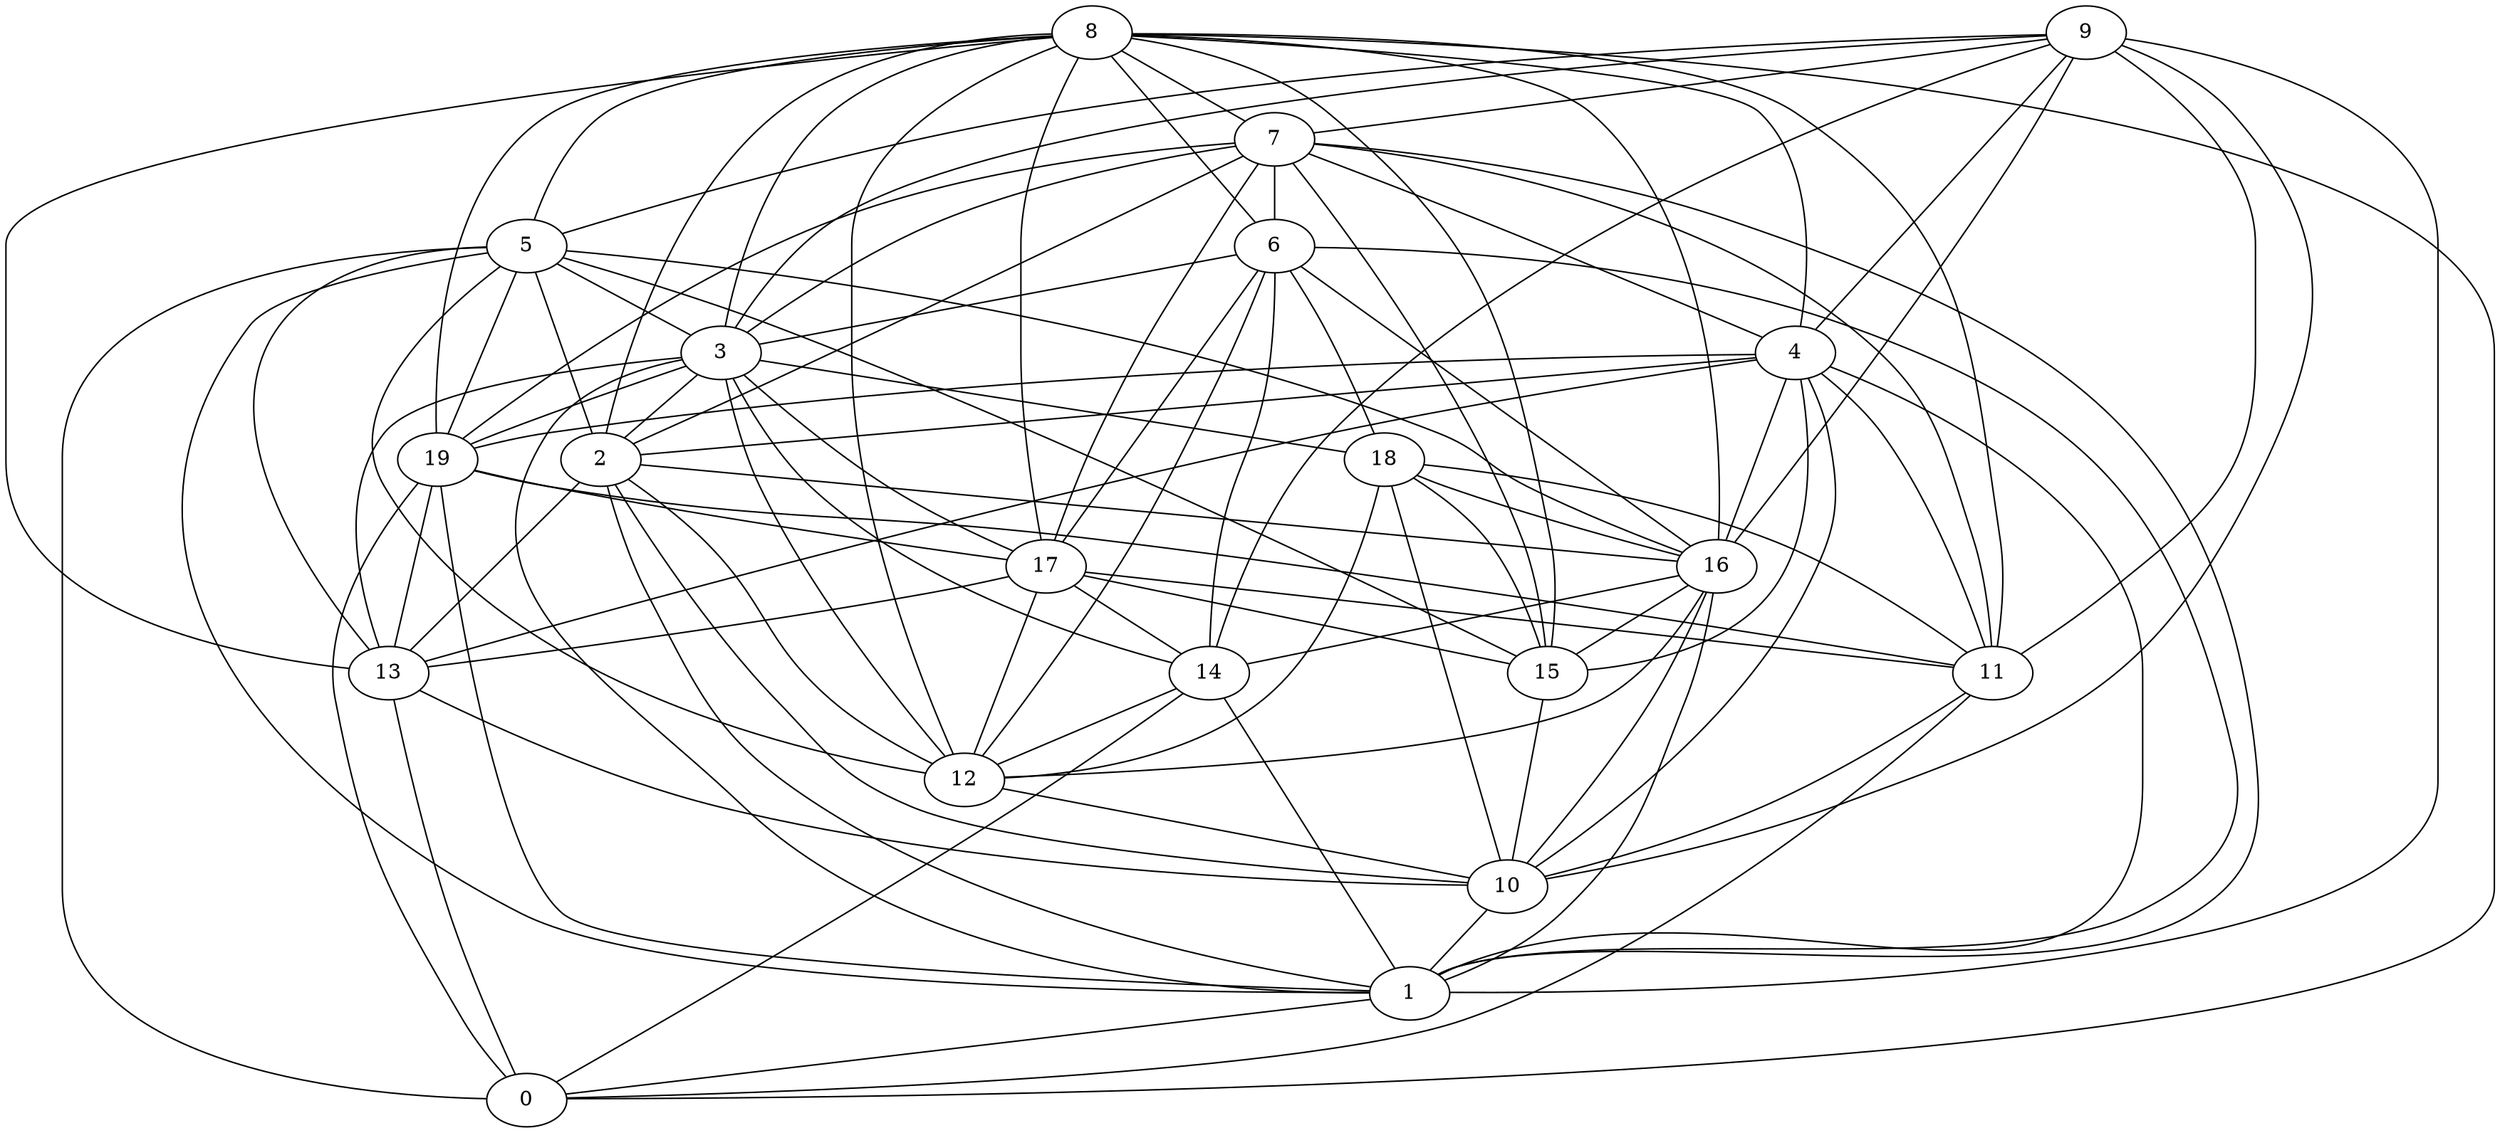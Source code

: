 digraph GG_graph {

subgraph G_graph {
edge [color = black]
"19" -> "13" [dir = none]
"19" -> "0" [dir = none]
"19" -> "17" [dir = none]
"6" -> "18" [dir = none]
"6" -> "17" [dir = none]
"6" -> "12" [dir = none]
"1" -> "0" [dir = none]
"9" -> "5" [dir = none]
"9" -> "10" [dir = none]
"9" -> "11" [dir = none]
"2" -> "10" [dir = none]
"2" -> "1" [dir = none]
"8" -> "2" [dir = none]
"8" -> "12" [dir = none]
"8" -> "4" [dir = none]
"8" -> "17" [dir = none]
"8" -> "5" [dir = none]
"8" -> "7" [dir = none]
"8" -> "15" [dir = none]
"8" -> "16" [dir = none]
"8" -> "11" [dir = none]
"18" -> "11" [dir = none]
"18" -> "12" [dir = none]
"18" -> "10" [dir = none]
"18" -> "15" [dir = none]
"13" -> "10" [dir = none]
"13" -> "0" [dir = none]
"5" -> "13" [dir = none]
"5" -> "0" [dir = none]
"5" -> "12" [dir = none]
"5" -> "3" [dir = none]
"5" -> "1" [dir = none]
"16" -> "1" [dir = none]
"16" -> "10" [dir = none]
"16" -> "12" [dir = none]
"16" -> "14" [dir = none]
"3" -> "12" [dir = none]
"3" -> "14" [dir = none]
"3" -> "19" [dir = none]
"14" -> "0" [dir = none]
"7" -> "19" [dir = none]
"7" -> "15" [dir = none]
"7" -> "11" [dir = none]
"7" -> "6" [dir = none]
"7" -> "1" [dir = none]
"7" -> "3" [dir = none]
"7" -> "17" [dir = none]
"7" -> "4" [dir = none]
"17" -> "11" [dir = none]
"17" -> "15" [dir = none]
"17" -> "14" [dir = none]
"17" -> "12" [dir = none]
"4" -> "1" [dir = none]
"4" -> "16" [dir = none]
"4" -> "15" [dir = none]
"4" -> "13" [dir = none]
"12" -> "10" [dir = none]
"6" -> "16" [dir = none]
"4" -> "11" [dir = none]
"3" -> "2" [dir = none]
"8" -> "0" [dir = none]
"9" -> "3" [dir = none]
"8" -> "13" [dir = none]
"5" -> "2" [dir = none]
"4" -> "2" [dir = none]
"8" -> "6" [dir = none]
"9" -> "16" [dir = none]
"17" -> "13" [dir = none]
"3" -> "18" [dir = none]
"5" -> "16" [dir = none]
"4" -> "19" [dir = none]
"19" -> "1" [dir = none]
"8" -> "19" [dir = none]
"5" -> "19" [dir = none]
"6" -> "3" [dir = none]
"5" -> "15" [dir = none]
"2" -> "13" [dir = none]
"2" -> "12" [dir = none]
"18" -> "16" [dir = none]
"6" -> "1" [dir = none]
"9" -> "7" [dir = none]
"10" -> "1" [dir = none]
"19" -> "11" [dir = none]
"6" -> "14" [dir = none]
"8" -> "3" [dir = none]
"11" -> "0" [dir = none]
"9" -> "4" [dir = none]
"3" -> "13" [dir = none]
"9" -> "1" [dir = none]
"15" -> "10" [dir = none]
"14" -> "1" [dir = none]
"3" -> "1" [dir = none]
"11" -> "10" [dir = none]
"3" -> "17" [dir = none]
"14" -> "12" [dir = none]
"9" -> "14" [dir = none]
"4" -> "10" [dir = none]
"7" -> "2" [dir = none]
"2" -> "16" [dir = none]
"16" -> "15" [dir = none]
}

}
